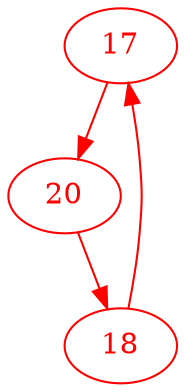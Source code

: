 digraph g{
node [color = red, fontcolor=red]; 17 18 20 ;
17 -> 20 [color=red] ;
18 -> 17 [color=red] ;
20 -> 18 [color=red] ;
}